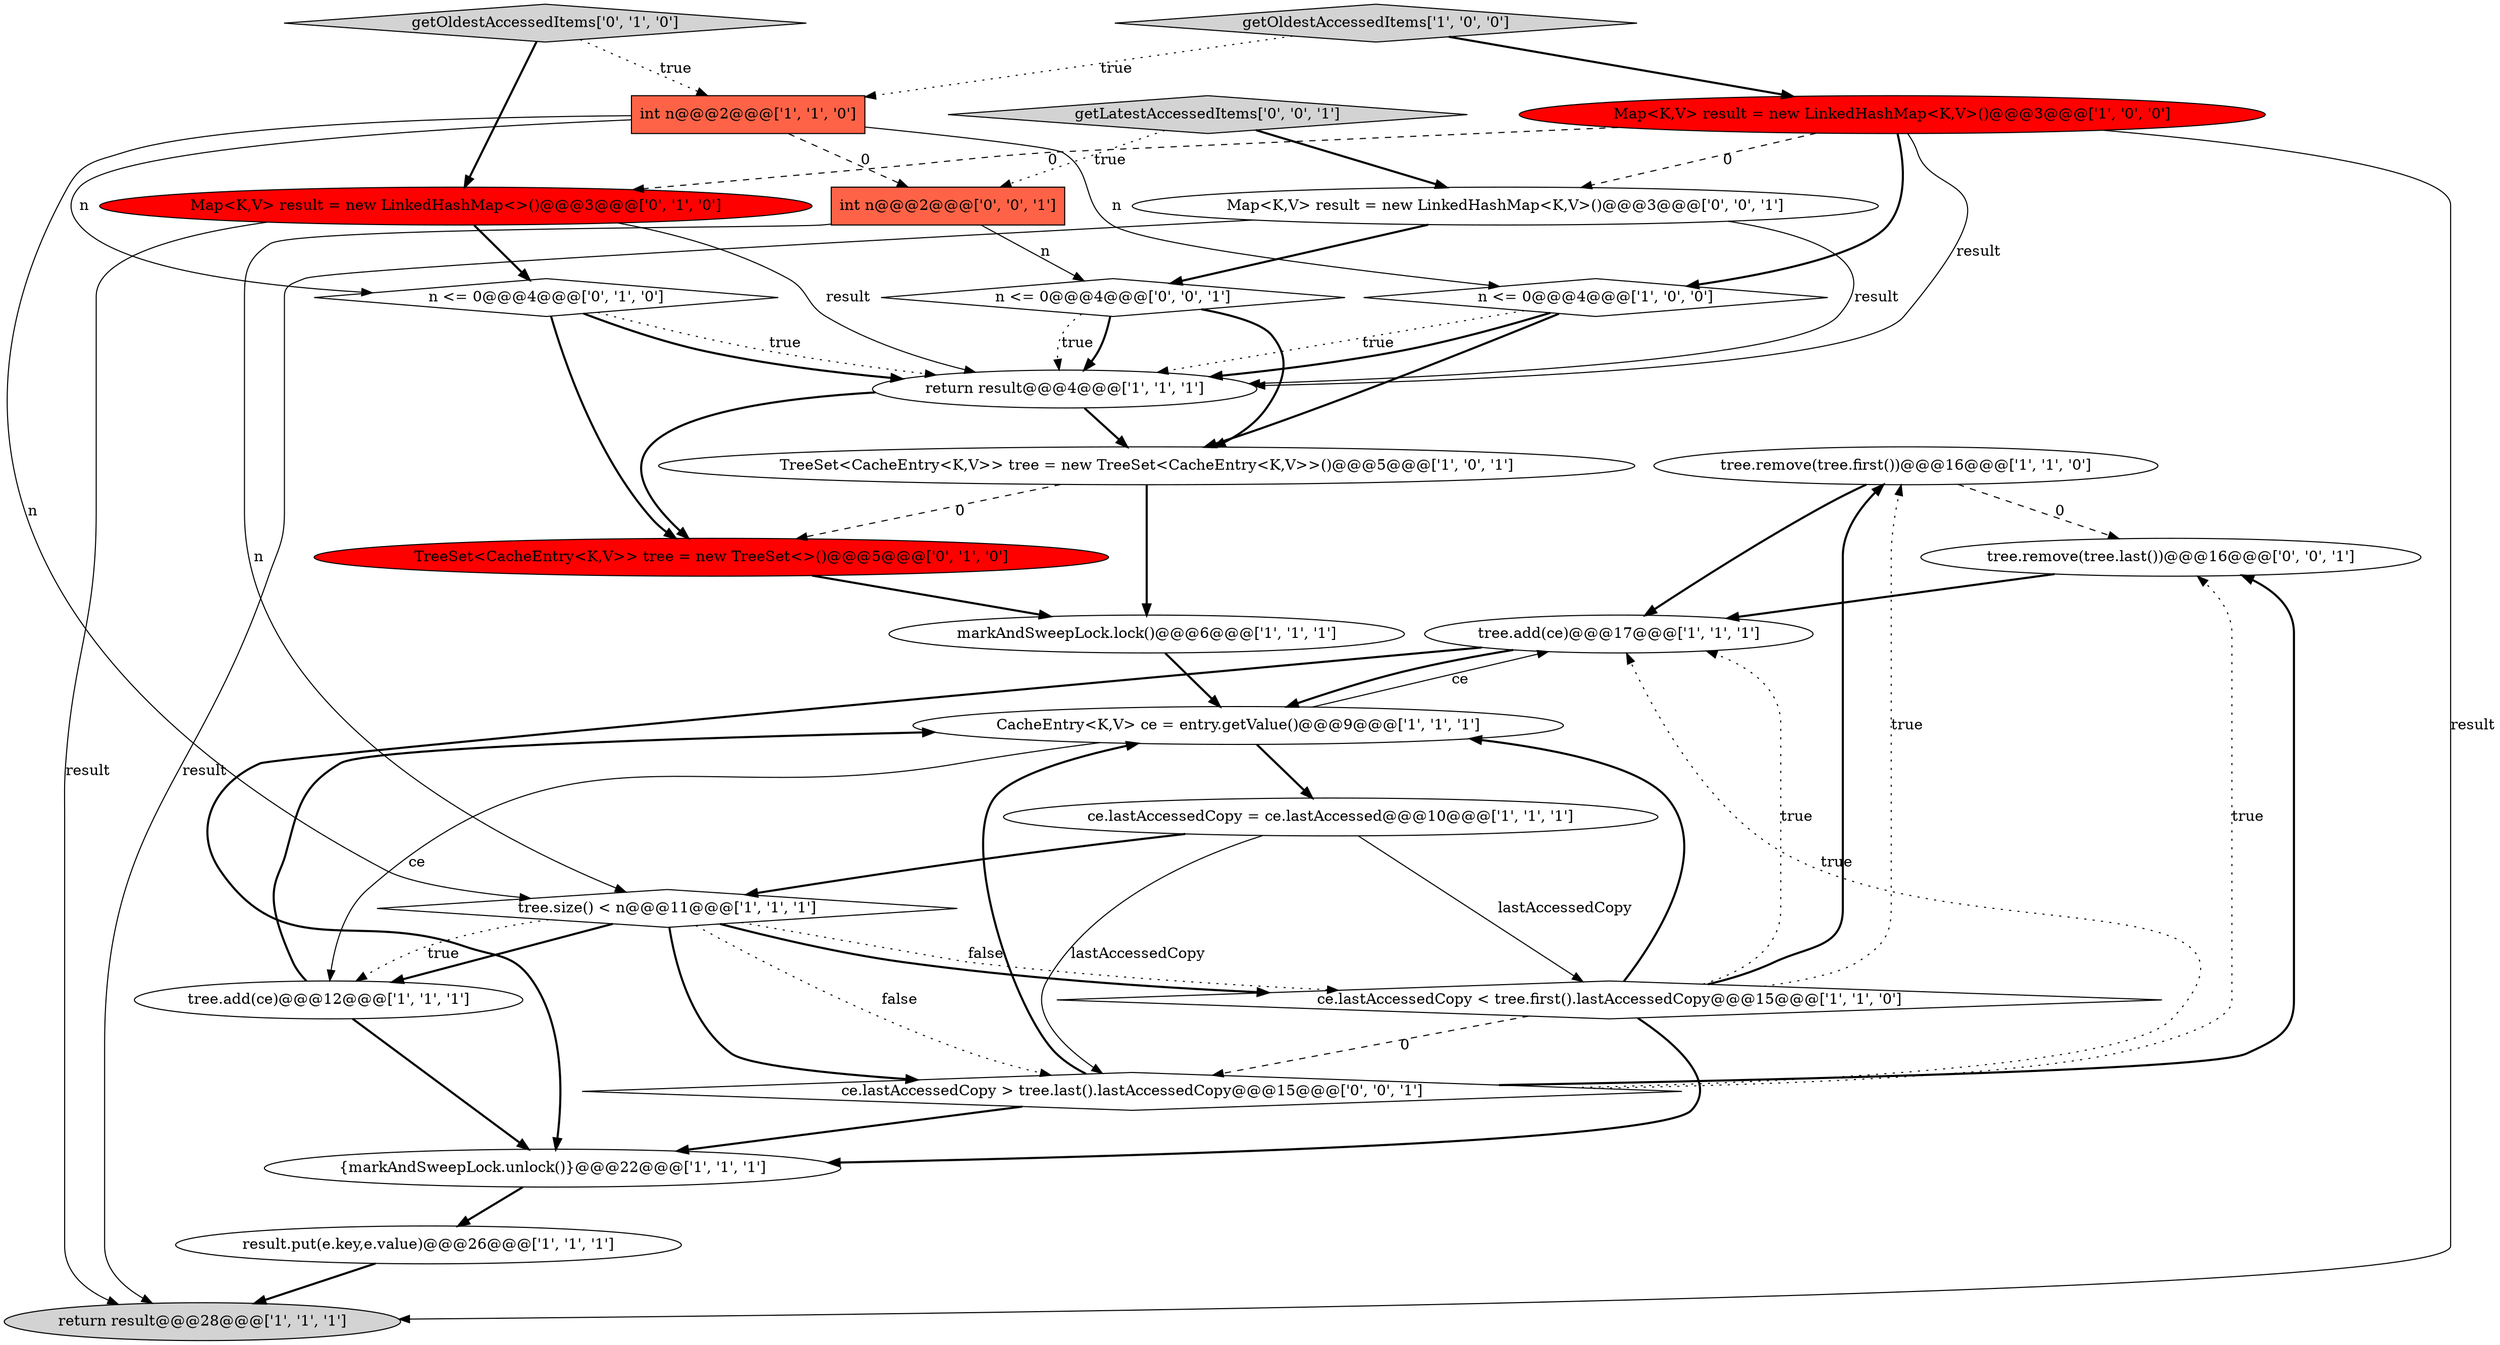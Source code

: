 digraph {
2 [style = filled, label = "tree.remove(tree.first())@@@16@@@['1', '1', '0']", fillcolor = white, shape = ellipse image = "AAA0AAABBB1BBB"];
22 [style = filled, label = "ce.lastAccessedCopy > tree.last().lastAccessedCopy@@@15@@@['0', '0', '1']", fillcolor = white, shape = diamond image = "AAA0AAABBB3BBB"];
1 [style = filled, label = "getOldestAccessedItems['1', '0', '0']", fillcolor = lightgray, shape = diamond image = "AAA0AAABBB1BBB"];
16 [style = filled, label = "ce.lastAccessedCopy = ce.lastAccessed@@@10@@@['1', '1', '1']", fillcolor = white, shape = ellipse image = "AAA0AAABBB1BBB"];
20 [style = filled, label = "TreeSet<CacheEntry<K,V>> tree = new TreeSet<>()@@@5@@@['0', '1', '0']", fillcolor = red, shape = ellipse image = "AAA1AAABBB2BBB"];
12 [style = filled, label = "result.put(e.key,e.value)@@@26@@@['1', '1', '1']", fillcolor = white, shape = ellipse image = "AAA0AAABBB1BBB"];
25 [style = filled, label = "tree.remove(tree.last())@@@16@@@['0', '0', '1']", fillcolor = white, shape = ellipse image = "AAA0AAABBB3BBB"];
26 [style = filled, label = "Map<K,V> result = new LinkedHashMap<K,V>()@@@3@@@['0', '0', '1']", fillcolor = white, shape = ellipse image = "AAA0AAABBB3BBB"];
11 [style = filled, label = "tree.add(ce)@@@17@@@['1', '1', '1']", fillcolor = white, shape = ellipse image = "AAA0AAABBB1BBB"];
21 [style = filled, label = "int n@@@2@@@['0', '0', '1']", fillcolor = tomato, shape = box image = "AAA0AAABBB3BBB"];
8 [style = filled, label = "return result@@@28@@@['1', '1', '1']", fillcolor = lightgray, shape = ellipse image = "AAA0AAABBB1BBB"];
0 [style = filled, label = "Map<K,V> result = new LinkedHashMap<K,V>()@@@3@@@['1', '0', '0']", fillcolor = red, shape = ellipse image = "AAA1AAABBB1BBB"];
9 [style = filled, label = "tree.add(ce)@@@12@@@['1', '1', '1']", fillcolor = white, shape = ellipse image = "AAA0AAABBB1BBB"];
14 [style = filled, label = "ce.lastAccessedCopy < tree.first().lastAccessedCopy@@@15@@@['1', '1', '0']", fillcolor = white, shape = diamond image = "AAA0AAABBB1BBB"];
5 [style = filled, label = "return result@@@4@@@['1', '1', '1']", fillcolor = white, shape = ellipse image = "AAA0AAABBB1BBB"];
4 [style = filled, label = "n <= 0@@@4@@@['1', '0', '0']", fillcolor = white, shape = diamond image = "AAA0AAABBB1BBB"];
3 [style = filled, label = "{markAndSweepLock.unlock()}@@@22@@@['1', '1', '1']", fillcolor = white, shape = ellipse image = "AAA0AAABBB1BBB"];
15 [style = filled, label = "CacheEntry<K,V> ce = entry.getValue()@@@9@@@['1', '1', '1']", fillcolor = white, shape = ellipse image = "AAA0AAABBB1BBB"];
10 [style = filled, label = "tree.size() < n@@@11@@@['1', '1', '1']", fillcolor = white, shape = diamond image = "AAA0AAABBB1BBB"];
23 [style = filled, label = "getLatestAccessedItems['0', '0', '1']", fillcolor = lightgray, shape = diamond image = "AAA0AAABBB3BBB"];
6 [style = filled, label = "TreeSet<CacheEntry<K,V>> tree = new TreeSet<CacheEntry<K,V>>()@@@5@@@['1', '0', '1']", fillcolor = white, shape = ellipse image = "AAA0AAABBB1BBB"];
13 [style = filled, label = "markAndSweepLock.lock()@@@6@@@['1', '1', '1']", fillcolor = white, shape = ellipse image = "AAA0AAABBB1BBB"];
7 [style = filled, label = "int n@@@2@@@['1', '1', '0']", fillcolor = tomato, shape = box image = "AAA0AAABBB1BBB"];
24 [style = filled, label = "n <= 0@@@4@@@['0', '0', '1']", fillcolor = white, shape = diamond image = "AAA0AAABBB3BBB"];
19 [style = filled, label = "getOldestAccessedItems['0', '1', '0']", fillcolor = lightgray, shape = diamond image = "AAA0AAABBB2BBB"];
17 [style = filled, label = "Map<K,V> result = new LinkedHashMap<>()@@@3@@@['0', '1', '0']", fillcolor = red, shape = ellipse image = "AAA1AAABBB2BBB"];
18 [style = filled, label = "n <= 0@@@4@@@['0', '1', '0']", fillcolor = white, shape = diamond image = "AAA0AAABBB2BBB"];
10->22 [style = bold, label=""];
14->3 [style = bold, label=""];
4->5 [style = dotted, label="true"];
17->5 [style = solid, label="result"];
22->25 [style = bold, label=""];
14->2 [style = dotted, label="true"];
7->21 [style = dashed, label="0"];
20->13 [style = bold, label=""];
22->15 [style = bold, label=""];
26->5 [style = solid, label="result"];
5->20 [style = bold, label=""];
10->14 [style = bold, label=""];
4->6 [style = bold, label=""];
16->10 [style = bold, label=""];
6->20 [style = dashed, label="0"];
16->14 [style = solid, label="lastAccessedCopy"];
10->22 [style = dotted, label="false"];
22->25 [style = dotted, label="true"];
21->24 [style = solid, label="n"];
23->21 [style = dotted, label="true"];
23->26 [style = bold, label=""];
10->14 [style = dotted, label="false"];
14->22 [style = dashed, label="0"];
22->11 [style = dotted, label="true"];
0->26 [style = dashed, label="0"];
7->10 [style = solid, label="n"];
7->18 [style = solid, label="n"];
1->0 [style = bold, label=""];
19->17 [style = bold, label=""];
3->12 [style = bold, label=""];
19->7 [style = dotted, label="true"];
15->16 [style = bold, label=""];
26->24 [style = bold, label=""];
10->9 [style = dotted, label="true"];
0->17 [style = dashed, label="0"];
15->11 [style = solid, label="ce"];
21->10 [style = solid, label="n"];
11->15 [style = bold, label=""];
24->5 [style = bold, label=""];
1->7 [style = dotted, label="true"];
22->3 [style = bold, label=""];
18->20 [style = bold, label=""];
16->22 [style = solid, label="lastAccessedCopy"];
0->8 [style = solid, label="result"];
26->8 [style = solid, label="result"];
5->6 [style = bold, label=""];
11->3 [style = bold, label=""];
0->4 [style = bold, label=""];
25->11 [style = bold, label=""];
9->15 [style = bold, label=""];
12->8 [style = bold, label=""];
18->5 [style = bold, label=""];
6->13 [style = bold, label=""];
0->5 [style = solid, label="result"];
2->25 [style = dashed, label="0"];
17->8 [style = solid, label="result"];
9->3 [style = bold, label=""];
14->11 [style = dotted, label="true"];
15->9 [style = solid, label="ce"];
10->9 [style = bold, label=""];
14->15 [style = bold, label=""];
13->15 [style = bold, label=""];
14->2 [style = bold, label=""];
18->5 [style = dotted, label="true"];
7->4 [style = solid, label="n"];
24->6 [style = bold, label=""];
4->5 [style = bold, label=""];
2->11 [style = bold, label=""];
24->5 [style = dotted, label="true"];
17->18 [style = bold, label=""];
}
